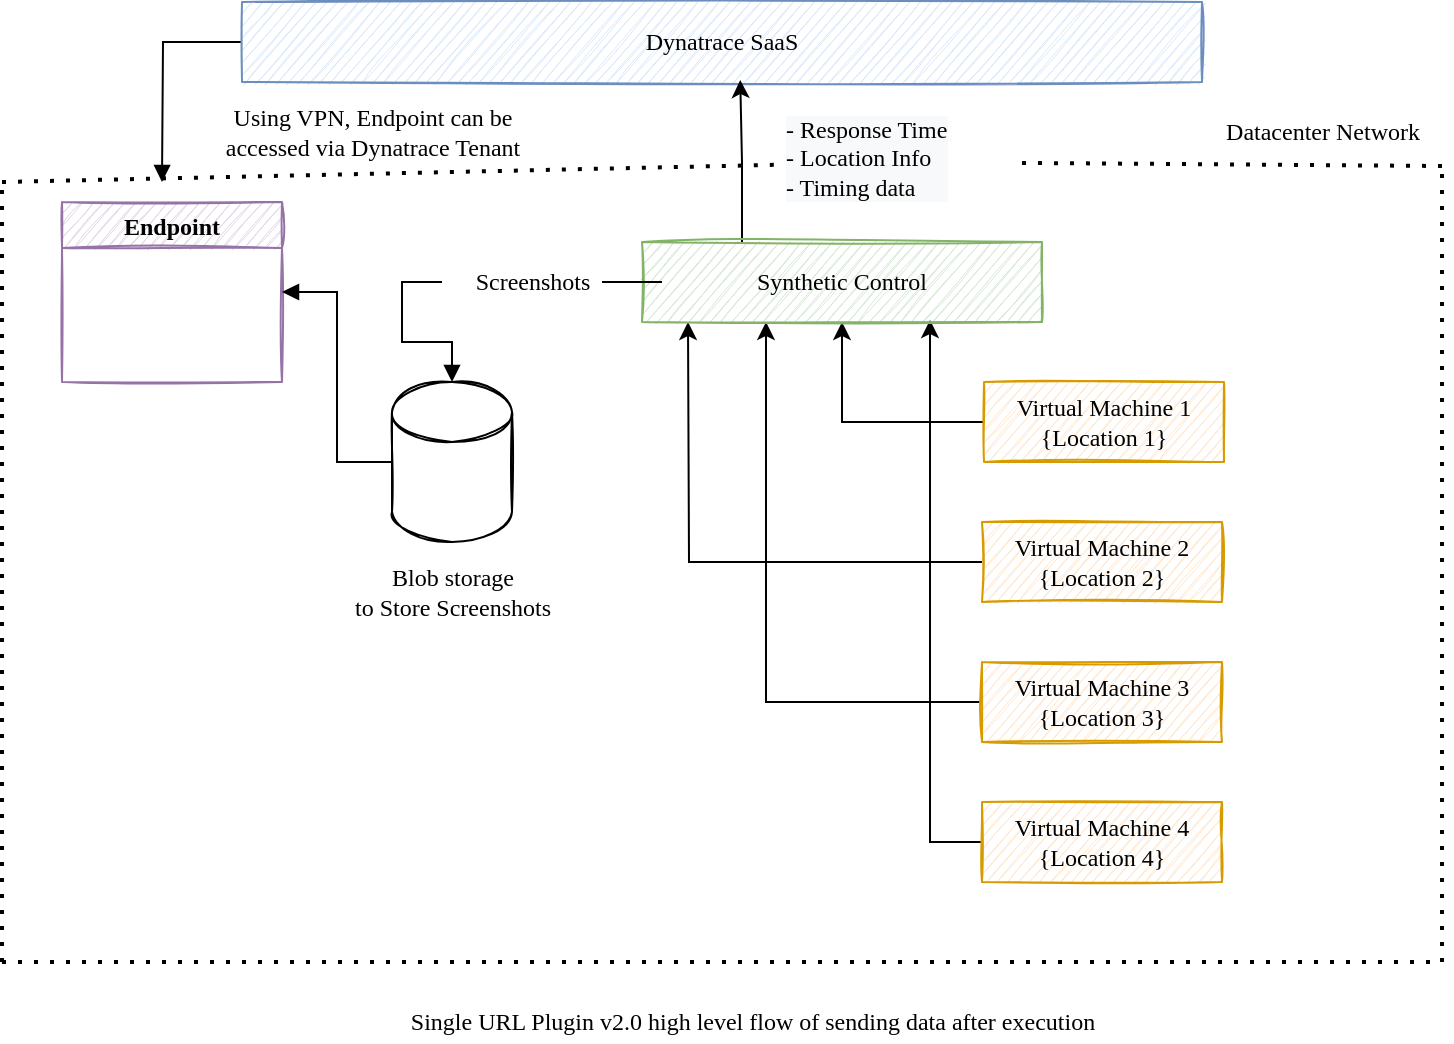 <mxfile version="14.7.7" type="github">
  <diagram id="kgpKYQtTHZ0yAKxKKP6v" name="Page-1">
    <mxGraphModel dx="1054" dy="624" grid="1" gridSize="10" guides="1" tooltips="1" connect="1" arrows="1" fold="1" page="1" pageScale="1" pageWidth="850" pageHeight="1100" math="0" shadow="0">
      <root>
        <mxCell id="0" />
        <mxCell id="1" parent="0" />
        <mxCell id="cs5FUqzTph7XAXS6S7f7-13" style="edgeStyle=orthogonalEdgeStyle;rounded=0;orthogonalLoop=1;jettySize=auto;html=1;exitX=0;exitY=0.5;exitDx=0;exitDy=0;entryX=0.72;entryY=0.975;entryDx=0;entryDy=0;entryPerimeter=0;" edge="1" parent="1" source="cs5FUqzTph7XAXS6S7f7-1" target="cs5FUqzTph7XAXS6S7f7-9">
          <mxGeometry relative="1" as="geometry">
            <mxPoint x="544" y="190" as="targetPoint" />
          </mxGeometry>
        </mxCell>
        <mxCell id="cs5FUqzTph7XAXS6S7f7-1" value="Virtual Machine 4 {Location 4}" style="rounded=0;whiteSpace=wrap;html=1;fillColor=#ffe6cc;strokeColor=#d79b00;sketch=1;fontFamily=Comic Sans MS;" vertex="1" parent="1">
          <mxGeometry x="570" y="440" width="120" height="40" as="geometry" />
        </mxCell>
        <mxCell id="cs5FUqzTph7XAXS6S7f7-42" style="edgeStyle=orthogonalEdgeStyle;rounded=0;orthogonalLoop=1;jettySize=auto;html=1;fontFamily=Comic Sans MS;startArrow=none;startFill=0;endArrow=block;endFill=1;" edge="1" parent="1" source="cs5FUqzTph7XAXS6S7f7-2">
          <mxGeometry relative="1" as="geometry">
            <mxPoint x="160" y="130" as="targetPoint" />
          </mxGeometry>
        </mxCell>
        <mxCell id="cs5FUqzTph7XAXS6S7f7-2" value="Dynatrace SaaS" style="rounded=0;whiteSpace=wrap;html=1;fillColor=#dae8fc;strokeColor=#6c8ebf;sketch=1;labelBackgroundColor=none;fontFamily=Comic Sans MS;" vertex="1" parent="1">
          <mxGeometry x="200" y="40" width="480" height="40" as="geometry" />
        </mxCell>
        <mxCell id="cs5FUqzTph7XAXS6S7f7-12" style="edgeStyle=orthogonalEdgeStyle;rounded=0;orthogonalLoop=1;jettySize=auto;html=1;exitX=0;exitY=0.5;exitDx=0;exitDy=0;entryX=0.31;entryY=1;entryDx=0;entryDy=0;entryPerimeter=0;startArrow=none;startFill=0;endArrow=classic;endFill=1;" edge="1" parent="1" source="cs5FUqzTph7XAXS6S7f7-3" target="cs5FUqzTph7XAXS6S7f7-9">
          <mxGeometry relative="1" as="geometry" />
        </mxCell>
        <mxCell id="cs5FUqzTph7XAXS6S7f7-3" value="&lt;span&gt;Virtual Machine 3 {Location 3}&lt;/span&gt;" style="rounded=0;whiteSpace=wrap;html=1;fillColor=#ffe6cc;strokeColor=#d79b00;sketch=1;fontFamily=Comic Sans MS;" vertex="1" parent="1">
          <mxGeometry x="570" y="370" width="120" height="40" as="geometry" />
        </mxCell>
        <mxCell id="cs5FUqzTph7XAXS6S7f7-11" style="edgeStyle=orthogonalEdgeStyle;rounded=0;orthogonalLoop=1;jettySize=auto;html=1;exitX=0;exitY=0.5;exitDx=0;exitDy=0;" edge="1" parent="1" source="cs5FUqzTph7XAXS6S7f7-4">
          <mxGeometry relative="1" as="geometry">
            <mxPoint x="423" y="200" as="targetPoint" />
          </mxGeometry>
        </mxCell>
        <mxCell id="cs5FUqzTph7XAXS6S7f7-4" value="&lt;span style=&quot;color: rgb(0, 0, 0); font-size: 12px; font-style: normal; font-weight: 400; letter-spacing: normal; text-align: center; text-indent: 0px; text-transform: none; word-spacing: 0px; display: inline; float: none;&quot;&gt;Virtual Machine 2 {Location 2}&lt;/span&gt;" style="rounded=0;whiteSpace=wrap;html=1;fillColor=#ffe6cc;strokeColor=#d79b00;labelBackgroundColor=none;sketch=1;fontFamily=Comic Sans MS;" vertex="1" parent="1">
          <mxGeometry x="570" y="300" width="120" height="40" as="geometry" />
        </mxCell>
        <mxCell id="cs5FUqzTph7XAXS6S7f7-10" style="edgeStyle=orthogonalEdgeStyle;rounded=0;orthogonalLoop=1;jettySize=auto;html=1;exitX=0;exitY=0.5;exitDx=0;exitDy=0;entryX=0.5;entryY=1;entryDx=0;entryDy=0;" edge="1" parent="1" source="cs5FUqzTph7XAXS6S7f7-5" target="cs5FUqzTph7XAXS6S7f7-9">
          <mxGeometry relative="1" as="geometry" />
        </mxCell>
        <mxCell id="cs5FUqzTph7XAXS6S7f7-5" value="&lt;span style=&quot;color: rgb(0, 0, 0); font-size: 12px; font-style: normal; font-weight: 400; letter-spacing: normal; text-align: center; text-indent: 0px; text-transform: none; word-spacing: 0px; display: inline; float: none;&quot;&gt;Virtual Machine 1 {Location 1}&lt;/span&gt;" style="rounded=0;whiteSpace=wrap;html=1;fillColor=#ffe6cc;strokeColor=#d79b00;labelBackgroundColor=none;sketch=1;fontFamily=Comic Sans MS;" vertex="1" parent="1">
          <mxGeometry x="571" y="230" width="120" height="40" as="geometry" />
        </mxCell>
        <mxCell id="cs5FUqzTph7XAXS6S7f7-23" style="edgeStyle=orthogonalEdgeStyle;rounded=0;orthogonalLoop=1;jettySize=auto;html=1;exitX=0.25;exitY=0;exitDx=0;exitDy=0;entryX=0.519;entryY=0.975;entryDx=0;entryDy=0;entryPerimeter=0;startArrow=none;startFill=0;endArrow=classic;endFill=1;" edge="1" parent="1" source="cs5FUqzTph7XAXS6S7f7-9" target="cs5FUqzTph7XAXS6S7f7-2">
          <mxGeometry relative="1" as="geometry" />
        </mxCell>
        <mxCell id="cs5FUqzTph7XAXS6S7f7-36" style="edgeStyle=orthogonalEdgeStyle;rounded=0;orthogonalLoop=1;jettySize=auto;html=1;exitX=0;exitY=0.5;exitDx=0;exitDy=0;fontFamily=Comic Sans MS;startArrow=none;startFill=0;endArrow=block;endFill=1;" edge="1" parent="1" source="cs5FUqzTph7XAXS6S7f7-39" target="cs5FUqzTph7XAXS6S7f7-35">
          <mxGeometry relative="1" as="geometry" />
        </mxCell>
        <mxCell id="cs5FUqzTph7XAXS6S7f7-9" value="Synthetic Control" style="rounded=0;whiteSpace=wrap;html=1;fillColor=#d5e8d4;strokeColor=#82b366;sketch=1;fontFamily=Comic Sans MS;" vertex="1" parent="1">
          <mxGeometry x="400" y="160" width="200" height="40" as="geometry" />
        </mxCell>
        <mxCell id="cs5FUqzTph7XAXS6S7f7-17" value="" style="endArrow=none;dashed=1;html=1;dashPattern=1 3;strokeWidth=2;startArrow=none;" edge="1" parent="1" source="cs5FUqzTph7XAXS6S7f7-25">
          <mxGeometry width="50" height="50" relative="1" as="geometry">
            <mxPoint x="80" y="130" as="sourcePoint" />
            <mxPoint x="800" y="122" as="targetPoint" />
          </mxGeometry>
        </mxCell>
        <mxCell id="cs5FUqzTph7XAXS6S7f7-18" value="" style="endArrow=none;dashed=1;html=1;dashPattern=1 3;strokeWidth=2;" edge="1" parent="1">
          <mxGeometry width="50" height="50" relative="1" as="geometry">
            <mxPoint x="80" y="520" as="sourcePoint" />
            <mxPoint x="80" y="130" as="targetPoint" />
          </mxGeometry>
        </mxCell>
        <mxCell id="cs5FUqzTph7XAXS6S7f7-19" value="" style="endArrow=none;dashed=1;html=1;dashPattern=1 3;strokeWidth=2;" edge="1" parent="1">
          <mxGeometry width="50" height="50" relative="1" as="geometry">
            <mxPoint x="800" y="520" as="sourcePoint" />
            <mxPoint x="800" y="120" as="targetPoint" />
          </mxGeometry>
        </mxCell>
        <mxCell id="cs5FUqzTph7XAXS6S7f7-20" value="" style="endArrow=none;dashed=1;html=1;dashPattern=1 3;strokeWidth=2;" edge="1" parent="1">
          <mxGeometry width="50" height="50" relative="1" as="geometry">
            <mxPoint x="80" y="520" as="sourcePoint" />
            <mxPoint x="800" y="520" as="targetPoint" />
          </mxGeometry>
        </mxCell>
        <mxCell id="cs5FUqzTph7XAXS6S7f7-21" value="Datacenter Network" style="text;html=1;align=center;verticalAlign=middle;resizable=0;points=[];autosize=1;strokeColor=none;fontFamily=Comic Sans MS;" vertex="1" parent="1">
          <mxGeometry x="675" y="95" width="130" height="20" as="geometry" />
        </mxCell>
        <mxCell id="cs5FUqzTph7XAXS6S7f7-28" value="Endpoint" style="swimlane;labelBackgroundColor=none;fillColor=#e1d5e7;strokeColor=#9673a6;swimlaneFillColor=none;sketch=1;fontFamily=Comic Sans MS;" vertex="1" parent="1">
          <mxGeometry x="110" y="140" width="110" height="90" as="geometry">
            <mxRectangle x="110" y="140" width="80" height="23" as="alternateBounds" />
          </mxGeometry>
        </mxCell>
        <mxCell id="cs5FUqzTph7XAXS6S7f7-38" style="edgeStyle=orthogonalEdgeStyle;rounded=0;orthogonalLoop=1;jettySize=auto;html=1;entryX=1;entryY=0.5;entryDx=0;entryDy=0;fontFamily=Comic Sans MS;startArrow=none;startFill=0;endArrow=block;endFill=1;" edge="1" parent="1" source="cs5FUqzTph7XAXS6S7f7-35" target="cs5FUqzTph7XAXS6S7f7-28">
          <mxGeometry relative="1" as="geometry" />
        </mxCell>
        <mxCell id="cs5FUqzTph7XAXS6S7f7-35" value="" style="shape=cylinder3;whiteSpace=wrap;html=1;boundedLbl=1;backgroundOutline=1;size=15;labelBackgroundColor=none;sketch=1;fontFamily=Comic Sans MS;gradientColor=none;" vertex="1" parent="1">
          <mxGeometry x="275" y="230" width="60" height="80" as="geometry" />
        </mxCell>
        <mxCell id="cs5FUqzTph7XAXS6S7f7-37" value="Blob storage &lt;br&gt;to Store Screenshots" style="text;html=1;align=center;verticalAlign=middle;resizable=0;points=[];autosize=1;strokeColor=none;fontFamily=Comic Sans MS;" vertex="1" parent="1">
          <mxGeometry x="235" y="320" width="140" height="30" as="geometry" />
        </mxCell>
        <mxCell id="cs5FUqzTph7XAXS6S7f7-39" value="Screenshots" style="text;html=1;align=center;verticalAlign=middle;resizable=0;points=[];autosize=1;strokeColor=none;fontFamily=Comic Sans MS;" vertex="1" parent="1">
          <mxGeometry x="300" y="170" width="90" height="20" as="geometry" />
        </mxCell>
        <mxCell id="cs5FUqzTph7XAXS6S7f7-40" value="" style="edgeStyle=orthogonalEdgeStyle;rounded=0;orthogonalLoop=1;jettySize=auto;html=1;exitX=0;exitY=0.5;exitDx=0;exitDy=0;fontFamily=Comic Sans MS;startArrow=none;startFill=0;endArrow=none;endFill=1;" edge="1" parent="1" source="cs5FUqzTph7XAXS6S7f7-9" target="cs5FUqzTph7XAXS6S7f7-39">
          <mxGeometry relative="1" as="geometry">
            <mxPoint x="400" y="180" as="sourcePoint" />
            <mxPoint x="305" y="230" as="targetPoint" />
          </mxGeometry>
        </mxCell>
        <mxCell id="cs5FUqzTph7XAXS6S7f7-25" value="&lt;div style=&quot;color: rgb(0 , 0 , 0) ; font-size: 12px ; font-style: normal ; font-weight: 400 ; letter-spacing: normal ; text-indent: 0px ; text-transform: none ; word-spacing: 0px ; background-color: rgb(248 , 249 , 250) ; text-align: left&quot;&gt;&lt;span&gt;- Response Time&lt;/span&gt;&lt;/div&gt;&lt;div style=&quot;color: rgb(0 , 0 , 0) ; font-size: 12px ; font-style: normal ; font-weight: 400 ; letter-spacing: normal ; text-indent: 0px ; text-transform: none ; word-spacing: 0px ; background-color: rgb(248 , 249 , 250) ; text-align: left&quot;&gt;&lt;span&gt;- Location Info&lt;/span&gt;&lt;/div&gt;&lt;div style=&quot;color: rgb(0 , 0 , 0) ; font-size: 12px ; font-style: normal ; font-weight: 400 ; letter-spacing: normal ; text-indent: 0px ; text-transform: none ; word-spacing: 0px ; background-color: rgb(248 , 249 , 250) ; text-align: left&quot;&gt;&lt;span&gt;- Timing data&lt;/span&gt;&lt;/div&gt;" style="text;whiteSpace=wrap;html=1;fontFamily=Comic Sans MS;" vertex="1" parent="1">
          <mxGeometry x="470" y="90" width="120" height="60" as="geometry" />
        </mxCell>
        <mxCell id="cs5FUqzTph7XAXS6S7f7-41" value="" style="endArrow=none;dashed=1;html=1;dashPattern=1 3;strokeWidth=2;" edge="1" parent="1" target="cs5FUqzTph7XAXS6S7f7-25">
          <mxGeometry width="50" height="50" relative="1" as="geometry">
            <mxPoint x="80" y="130" as="sourcePoint" />
            <mxPoint x="800" y="130" as="targetPoint" />
          </mxGeometry>
        </mxCell>
        <mxCell id="cs5FUqzTph7XAXS6S7f7-43" value="Using VPN, Endpoint can be &lt;br&gt;accessed via Dynatrace Tenant" style="text;html=1;align=center;verticalAlign=middle;resizable=0;points=[];autosize=1;strokeColor=none;fontFamily=Comic Sans MS;" vertex="1" parent="1">
          <mxGeometry x="170" y="90" width="190" height="30" as="geometry" />
        </mxCell>
        <mxCell id="cs5FUqzTph7XAXS6S7f7-44" value="Single URL Plugin v2.0 high level flow of sending data after execution" style="text;html=1;align=center;verticalAlign=middle;resizable=0;points=[];autosize=1;strokeColor=none;fontFamily=Comic Sans MS;fontSize=12;" vertex="1" parent="1">
          <mxGeometry x="255" y="540" width="400" height="20" as="geometry" />
        </mxCell>
      </root>
    </mxGraphModel>
  </diagram>
</mxfile>
